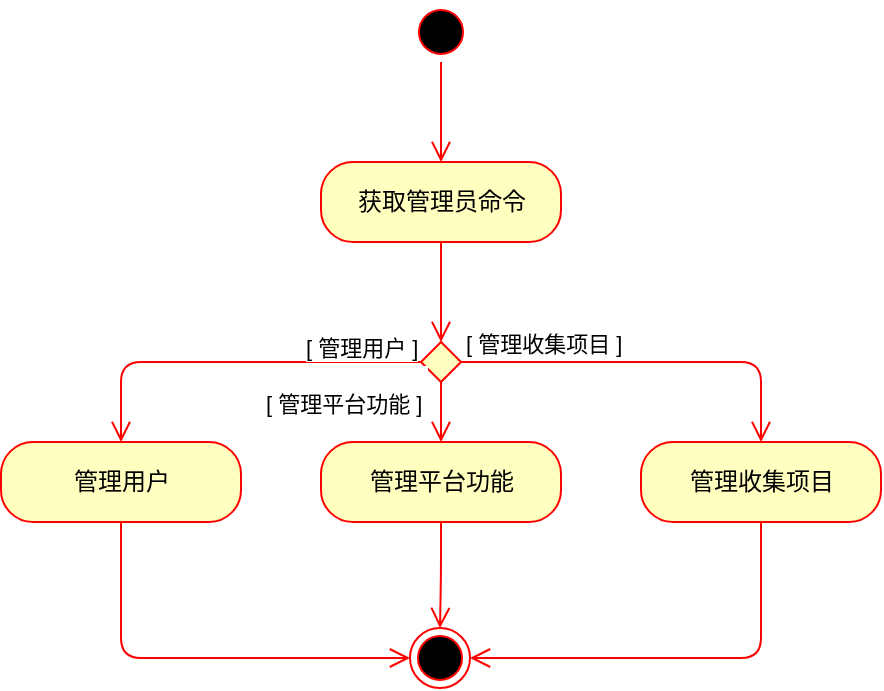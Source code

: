 <mxfile version="12.1.0" type="device" pages="1"><diagram id="EoWoNxOmwWs5QH-WOmRl" name="活动图"><mxGraphModel dx="1185" dy="693" grid="1" gridSize="10" guides="1" tooltips="1" connect="1" arrows="1" fold="1" page="1" pageScale="1" pageWidth="827" pageHeight="1169" math="0" shadow="0"><root><mxCell id="0"/><mxCell id="1" parent="0"/><mxCell id="DDDISTS3GUj6BFB6m42j-2" value="" style="ellipse;html=1;shape=startState;fillColor=#000000;strokeColor=#ff0000;" vertex="1" parent="1"><mxGeometry x="358.5" y="60" width="30" height="30" as="geometry"/></mxCell><mxCell id="DDDISTS3GUj6BFB6m42j-3" value="" style="edgeStyle=orthogonalEdgeStyle;html=1;verticalAlign=bottom;endArrow=open;endSize=8;strokeColor=#ff0000;entryX=0.5;entryY=0;entryDx=0;entryDy=0;" edge="1" source="DDDISTS3GUj6BFB6m42j-2" parent="1" target="DDDISTS3GUj6BFB6m42j-4"><mxGeometry relative="1" as="geometry"><mxPoint x="373.5" y="130" as="targetPoint"/></mxGeometry></mxCell><mxCell id="DDDISTS3GUj6BFB6m42j-4" value="获取管理员命令" style="rounded=1;whiteSpace=wrap;html=1;arcSize=40;fontColor=#000000;fillColor=#ffffc0;strokeColor=#ff0000;" vertex="1" parent="1"><mxGeometry x="313.5" y="140" width="120" height="40" as="geometry"/></mxCell><mxCell id="DDDISTS3GUj6BFB6m42j-6" value="" style="rhombus;whiteSpace=wrap;html=1;fillColor=#ffffc0;strokeColor=#ff0000;" vertex="1" parent="1"><mxGeometry x="363.5" y="230" width="20" height="20" as="geometry"/></mxCell><mxCell id="DDDISTS3GUj6BFB6m42j-7" value="[ 管理收集项目 ]&amp;nbsp;" style="edgeStyle=orthogonalEdgeStyle;html=1;align=left;verticalAlign=bottom;endArrow=open;endSize=8;strokeColor=#ff0000;entryX=0.5;entryY=0;entryDx=0;entryDy=0;" edge="1" source="DDDISTS3GUj6BFB6m42j-6" parent="1" target="DDDISTS3GUj6BFB6m42j-13"><mxGeometry x="-1" relative="1" as="geometry"><mxPoint x="533.5" y="260" as="targetPoint"/></mxGeometry></mxCell><mxCell id="DDDISTS3GUj6BFB6m42j-8" value="[ 管理用户 ]" style="edgeStyle=orthogonalEdgeStyle;html=1;align=left;verticalAlign=top;endArrow=open;endSize=8;strokeColor=#ff0000;entryX=0.5;entryY=0;entryDx=0;entryDy=0;" edge="1" source="DDDISTS3GUj6BFB6m42j-6" parent="1" target="DDDISTS3GUj6BFB6m42j-11"><mxGeometry x="-0.367" y="-20" relative="1" as="geometry"><mxPoint x="273.5" y="240" as="targetPoint"/><mxPoint as="offset"/></mxGeometry></mxCell><mxCell id="DDDISTS3GUj6BFB6m42j-10" value="" style="edgeStyle=orthogonalEdgeStyle;html=1;verticalAlign=bottom;endArrow=open;endSize=8;strokeColor=#ff0000;entryX=0.5;entryY=0;entryDx=0;entryDy=0;exitX=0.5;exitY=1;exitDx=0;exitDy=0;" edge="1" parent="1" source="DDDISTS3GUj6BFB6m42j-4" target="DDDISTS3GUj6BFB6m42j-6"><mxGeometry relative="1" as="geometry"><mxPoint x="383.707" y="150.138" as="targetPoint"/><mxPoint x="383.5" y="100" as="sourcePoint"/></mxGeometry></mxCell><mxCell id="DDDISTS3GUj6BFB6m42j-11" value="管理用户" style="rounded=1;whiteSpace=wrap;html=1;arcSize=40;fontColor=#000000;fillColor=#ffffc0;strokeColor=#ff0000;" vertex="1" parent="1"><mxGeometry x="153.5" y="280" width="120" height="40" as="geometry"/></mxCell><mxCell id="DDDISTS3GUj6BFB6m42j-13" value="管理收集项目" style="rounded=1;whiteSpace=wrap;html=1;arcSize=40;fontColor=#000000;fillColor=#ffffc0;strokeColor=#ff0000;" vertex="1" parent="1"><mxGeometry x="473.5" y="280" width="120" height="40" as="geometry"/></mxCell><mxCell id="DDDISTS3GUj6BFB6m42j-15" value="管理平台功能" style="rounded=1;whiteSpace=wrap;html=1;arcSize=40;fontColor=#000000;fillColor=#ffffc0;strokeColor=#ff0000;" vertex="1" parent="1"><mxGeometry x="313.5" y="280" width="120" height="40" as="geometry"/></mxCell><mxCell id="DDDISTS3GUj6BFB6m42j-17" value="&lt;br&gt;[ 管理平台功能 ]&amp;nbsp;" style="edgeStyle=orthogonalEdgeStyle;html=1;align=left;verticalAlign=bottom;endArrow=open;endSize=8;strokeColor=#ff0000;entryX=0.5;entryY=0;entryDx=0;entryDy=0;exitX=0.5;exitY=1;exitDx=0;exitDy=0;" edge="1" parent="1" source="DDDISTS3GUj6BFB6m42j-6" target="DDDISTS3GUj6BFB6m42j-15"><mxGeometry x="0.332" y="-90" relative="1" as="geometry"><mxPoint x="543.707" y="290.138" as="targetPoint"/><mxPoint x="393.362" y="250.138" as="sourcePoint"/><mxPoint as="offset"/></mxGeometry></mxCell><mxCell id="DDDISTS3GUj6BFB6m42j-22" value="" style="ellipse;html=1;shape=endState;fillColor=#000000;strokeColor=#ff0000;" vertex="1" parent="1"><mxGeometry x="358" y="373" width="30" height="30" as="geometry"/></mxCell><mxCell id="DDDISTS3GUj6BFB6m42j-25" value="" style="edgeStyle=orthogonalEdgeStyle;html=1;verticalAlign=bottom;endArrow=open;endSize=8;strokeColor=#ff0000;entryX=1;entryY=0.5;entryDx=0;entryDy=0;exitX=0.5;exitY=1;exitDx=0;exitDy=0;" edge="1" parent="1" source="DDDISTS3GUj6BFB6m42j-13" target="DDDISTS3GUj6BFB6m42j-22"><mxGeometry relative="1" as="geometry"><mxPoint x="383.333" y="150.333" as="targetPoint"/><mxPoint x="383.5" y="100" as="sourcePoint"/></mxGeometry></mxCell><mxCell id="DDDISTS3GUj6BFB6m42j-26" value="" style="edgeStyle=orthogonalEdgeStyle;html=1;verticalAlign=bottom;endArrow=open;endSize=8;strokeColor=#ff0000;entryX=0.5;entryY=0;entryDx=0;entryDy=0;exitX=0.5;exitY=1;exitDx=0;exitDy=0;" edge="1" parent="1" source="DDDISTS3GUj6BFB6m42j-15" target="DDDISTS3GUj6BFB6m42j-22"><mxGeometry relative="1" as="geometry"><mxPoint x="399.167" y="405.333" as="targetPoint"/><mxPoint x="543.333" y="330.333" as="sourcePoint"/></mxGeometry></mxCell><mxCell id="DDDISTS3GUj6BFB6m42j-27" value="" style="edgeStyle=orthogonalEdgeStyle;html=1;verticalAlign=bottom;endArrow=open;endSize=8;strokeColor=#ff0000;entryX=0;entryY=0.5;entryDx=0;entryDy=0;exitX=0.5;exitY=1;exitDx=0;exitDy=0;" edge="1" parent="1" source="DDDISTS3GUj6BFB6m42j-11" target="DDDISTS3GUj6BFB6m42j-22"><mxGeometry relative="1" as="geometry"><mxPoint x="384.167" y="390.333" as="targetPoint"/><mxPoint x="383.333" y="330.333" as="sourcePoint"/></mxGeometry></mxCell></root></mxGraphModel></diagram></mxfile>
